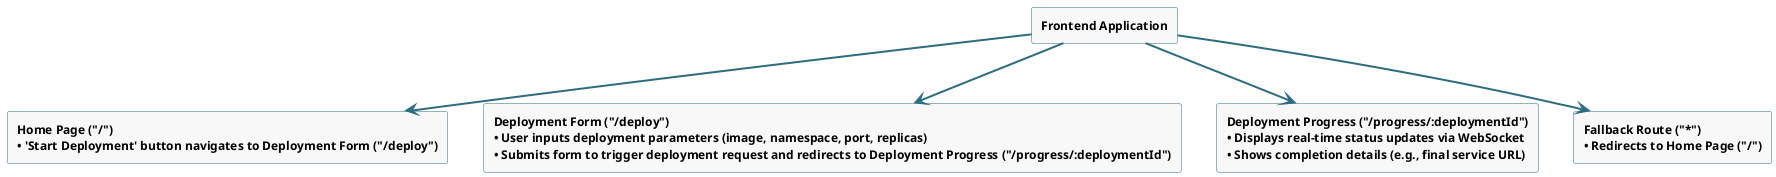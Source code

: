 @startuml FrontendSitemapTopDown
skinparam rectangle {
    BackgroundColor #F8F8F8
    BorderColor #2e6c80
    FontName "Arial"
    FontSize 12
    FontStyle bold
    Padding 10
}
skinparam arrow {
    Color #2e6c80
    Thickness 2
}
skinparam note {
    BackgroundColor #FFEFc6
    BorderColor #bc8f8f
    FontName "Arial"
}
skinparam rankDir TB

rectangle "Frontend Application" as App

rectangle "Home Page ("/")\n• 'Start Deployment' button navigates to Deployment Form ("/deploy")" as Home
rectangle "Deployment Form ("/deploy")\n• User inputs deployment parameters (image, namespace, port, replicas)\n• Submits form to trigger deployment request and redirects to Deployment Progress ("/progress/:deploymentId")" as DeployForm
rectangle "Deployment Progress ("/progress/:deploymentId")\n• Displays real-time status updates via WebSocket\n• Shows completion details (e.g., final service URL)" as DeployProgress
rectangle "Fallback Route ("*")\n• Redirects to Home Page ("/")" as Fallback

App -down-> Home
App -down-> DeployForm
App -down-> DeployProgress
App -down-> Fallback


@enduml